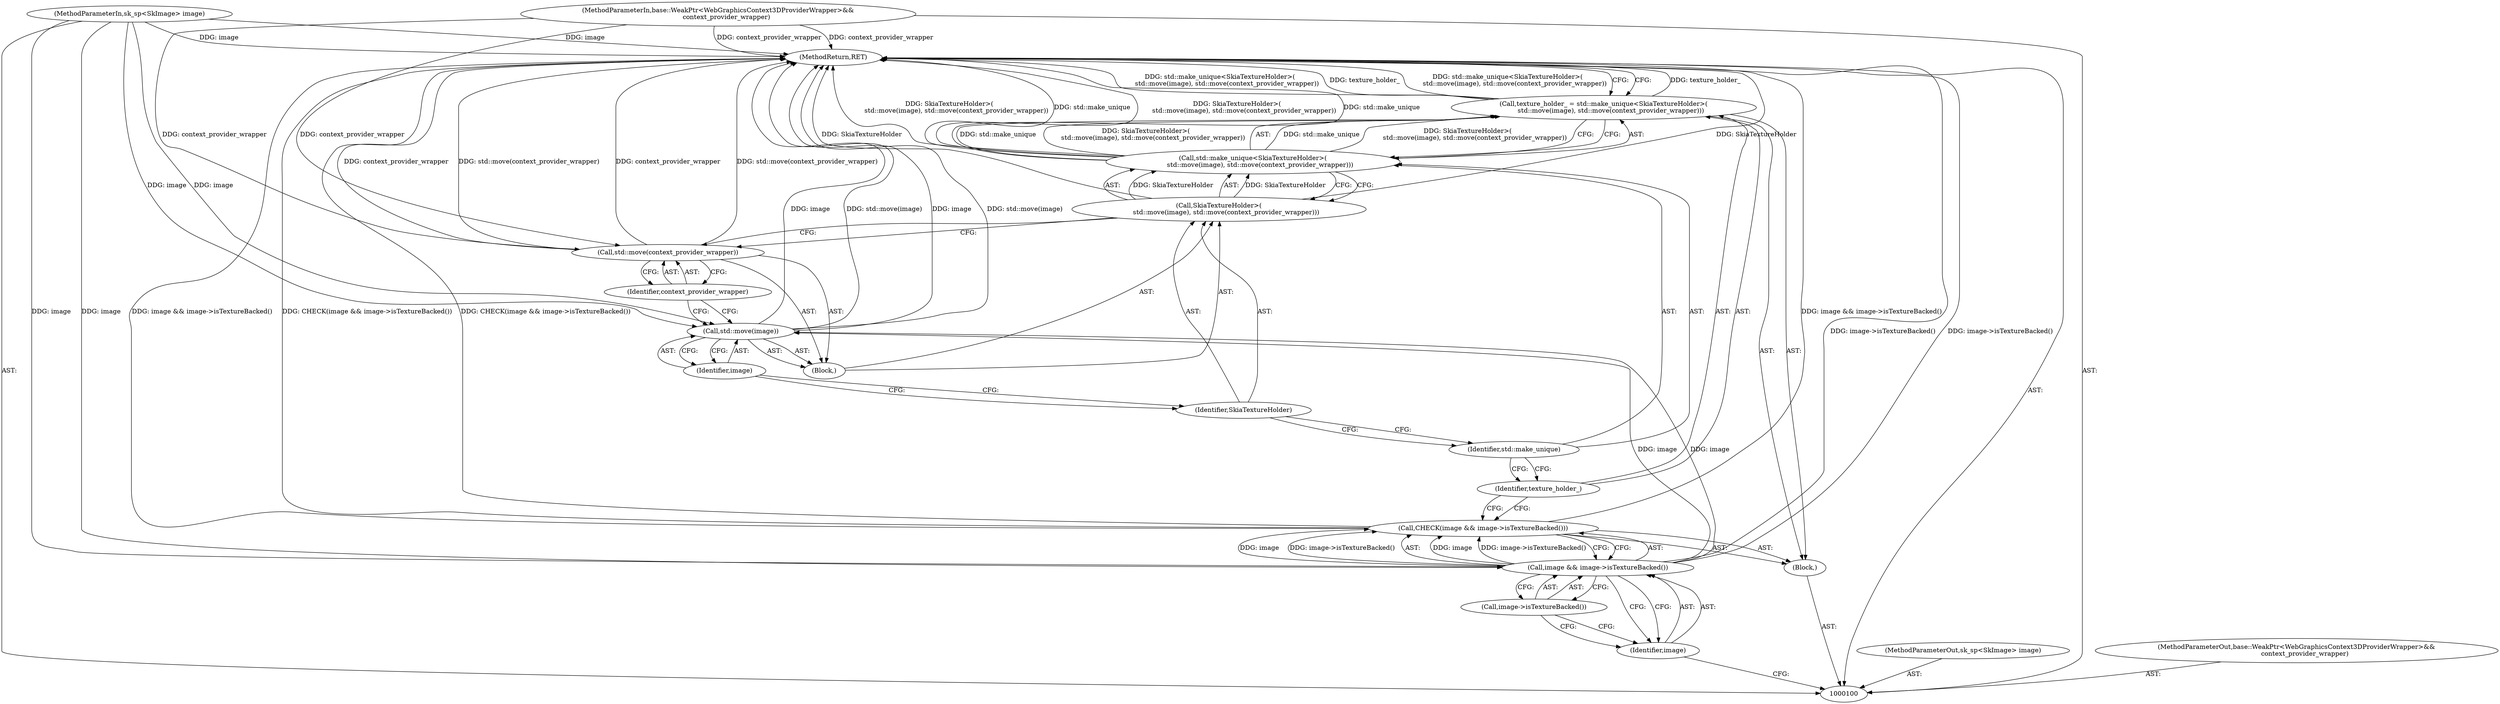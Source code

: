 digraph "0_Chrome_78d89fe556cb5dabbc47b4967cdf55e607e29580_0" {
"1000119" [label="(MethodReturn,RET)"];
"1000101" [label="(MethodParameterIn,sk_sp<SkImage> image)"];
"1000157" [label="(MethodParameterOut,sk_sp<SkImage> image)"];
"1000102" [label="(MethodParameterIn,base::WeakPtr<WebGraphicsContext3DProviderWrapper>&&\n        context_provider_wrapper)"];
"1000158" [label="(MethodParameterOut,base::WeakPtr<WebGraphicsContext3DProviderWrapper>&&\n        context_provider_wrapper)"];
"1000103" [label="(Block,)"];
"1000107" [label="(Call,image->isTextureBacked())"];
"1000104" [label="(Call,CHECK(image && image->isTextureBacked()))"];
"1000105" [label="(Call,image && image->isTextureBacked())"];
"1000106" [label="(Identifier,image)"];
"1000110" [label="(Call,std::make_unique<SkiaTextureHolder>(\n       std::move(image), std::move(context_provider_wrapper)))"];
"1000111" [label="(Identifier,std::make_unique)"];
"1000108" [label="(Call,texture_holder_ = std::make_unique<SkiaTextureHolder>(\n       std::move(image), std::move(context_provider_wrapper)))"];
"1000109" [label="(Identifier,texture_holder_)"];
"1000112" [label="(Call,SkiaTextureHolder>(\n       std::move(image), std::move(context_provider_wrapper)))"];
"1000113" [label="(Identifier,SkiaTextureHolder)"];
"1000116" [label="(Identifier,image)"];
"1000117" [label="(Call,std::move(context_provider_wrapper))"];
"1000118" [label="(Identifier,context_provider_wrapper)"];
"1000114" [label="(Block,)"];
"1000115" [label="(Call,std::move(image))"];
"1000119" -> "1000100"  [label="AST: "];
"1000119" -> "1000108"  [label="CFG: "];
"1000117" -> "1000119"  [label="DDG: std::move(context_provider_wrapper)"];
"1000117" -> "1000119"  [label="DDG: context_provider_wrapper"];
"1000105" -> "1000119"  [label="DDG: image->isTextureBacked()"];
"1000104" -> "1000119"  [label="DDG: CHECK(image && image->isTextureBacked())"];
"1000104" -> "1000119"  [label="DDG: image && image->isTextureBacked()"];
"1000115" -> "1000119"  [label="DDG: std::move(image)"];
"1000115" -> "1000119"  [label="DDG: image"];
"1000108" -> "1000119"  [label="DDG: texture_holder_"];
"1000108" -> "1000119"  [label="DDG: std::make_unique<SkiaTextureHolder>(\n       std::move(image), std::move(context_provider_wrapper))"];
"1000102" -> "1000119"  [label="DDG: context_provider_wrapper"];
"1000110" -> "1000119"  [label="DDG: SkiaTextureHolder>(\n       std::move(image), std::move(context_provider_wrapper))"];
"1000110" -> "1000119"  [label="DDG: std::make_unique"];
"1000112" -> "1000119"  [label="DDG: SkiaTextureHolder"];
"1000101" -> "1000119"  [label="DDG: image"];
"1000101" -> "1000100"  [label="AST: "];
"1000101" -> "1000119"  [label="DDG: image"];
"1000101" -> "1000105"  [label="DDG: image"];
"1000101" -> "1000115"  [label="DDG: image"];
"1000157" -> "1000100"  [label="AST: "];
"1000102" -> "1000100"  [label="AST: "];
"1000102" -> "1000119"  [label="DDG: context_provider_wrapper"];
"1000102" -> "1000117"  [label="DDG: context_provider_wrapper"];
"1000158" -> "1000100"  [label="AST: "];
"1000103" -> "1000100"  [label="AST: "];
"1000104" -> "1000103"  [label="AST: "];
"1000108" -> "1000103"  [label="AST: "];
"1000107" -> "1000105"  [label="AST: "];
"1000107" -> "1000106"  [label="CFG: "];
"1000105" -> "1000107"  [label="CFG: "];
"1000104" -> "1000103"  [label="AST: "];
"1000104" -> "1000105"  [label="CFG: "];
"1000105" -> "1000104"  [label="AST: "];
"1000109" -> "1000104"  [label="CFG: "];
"1000104" -> "1000119"  [label="DDG: CHECK(image && image->isTextureBacked())"];
"1000104" -> "1000119"  [label="DDG: image && image->isTextureBacked()"];
"1000105" -> "1000104"  [label="DDG: image"];
"1000105" -> "1000104"  [label="DDG: image->isTextureBacked()"];
"1000105" -> "1000104"  [label="AST: "];
"1000105" -> "1000106"  [label="CFG: "];
"1000105" -> "1000107"  [label="CFG: "];
"1000106" -> "1000105"  [label="AST: "];
"1000107" -> "1000105"  [label="AST: "];
"1000104" -> "1000105"  [label="CFG: "];
"1000105" -> "1000119"  [label="DDG: image->isTextureBacked()"];
"1000105" -> "1000104"  [label="DDG: image"];
"1000105" -> "1000104"  [label="DDG: image->isTextureBacked()"];
"1000101" -> "1000105"  [label="DDG: image"];
"1000105" -> "1000115"  [label="DDG: image"];
"1000106" -> "1000105"  [label="AST: "];
"1000106" -> "1000100"  [label="CFG: "];
"1000107" -> "1000106"  [label="CFG: "];
"1000105" -> "1000106"  [label="CFG: "];
"1000110" -> "1000108"  [label="AST: "];
"1000110" -> "1000112"  [label="CFG: "];
"1000111" -> "1000110"  [label="AST: "];
"1000112" -> "1000110"  [label="AST: "];
"1000108" -> "1000110"  [label="CFG: "];
"1000110" -> "1000119"  [label="DDG: SkiaTextureHolder>(\n       std::move(image), std::move(context_provider_wrapper))"];
"1000110" -> "1000119"  [label="DDG: std::make_unique"];
"1000110" -> "1000108"  [label="DDG: std::make_unique"];
"1000110" -> "1000108"  [label="DDG: SkiaTextureHolder>(\n       std::move(image), std::move(context_provider_wrapper))"];
"1000112" -> "1000110"  [label="DDG: SkiaTextureHolder"];
"1000111" -> "1000110"  [label="AST: "];
"1000111" -> "1000109"  [label="CFG: "];
"1000113" -> "1000111"  [label="CFG: "];
"1000108" -> "1000103"  [label="AST: "];
"1000108" -> "1000110"  [label="CFG: "];
"1000109" -> "1000108"  [label="AST: "];
"1000110" -> "1000108"  [label="AST: "];
"1000119" -> "1000108"  [label="CFG: "];
"1000108" -> "1000119"  [label="DDG: texture_holder_"];
"1000108" -> "1000119"  [label="DDG: std::make_unique<SkiaTextureHolder>(\n       std::move(image), std::move(context_provider_wrapper))"];
"1000110" -> "1000108"  [label="DDG: std::make_unique"];
"1000110" -> "1000108"  [label="DDG: SkiaTextureHolder>(\n       std::move(image), std::move(context_provider_wrapper))"];
"1000109" -> "1000108"  [label="AST: "];
"1000109" -> "1000104"  [label="CFG: "];
"1000111" -> "1000109"  [label="CFG: "];
"1000112" -> "1000110"  [label="AST: "];
"1000112" -> "1000117"  [label="CFG: "];
"1000113" -> "1000112"  [label="AST: "];
"1000114" -> "1000112"  [label="AST: "];
"1000110" -> "1000112"  [label="CFG: "];
"1000112" -> "1000119"  [label="DDG: SkiaTextureHolder"];
"1000112" -> "1000110"  [label="DDG: SkiaTextureHolder"];
"1000113" -> "1000112"  [label="AST: "];
"1000113" -> "1000111"  [label="CFG: "];
"1000116" -> "1000113"  [label="CFG: "];
"1000116" -> "1000115"  [label="AST: "];
"1000116" -> "1000113"  [label="CFG: "];
"1000115" -> "1000116"  [label="CFG: "];
"1000117" -> "1000114"  [label="AST: "];
"1000117" -> "1000118"  [label="CFG: "];
"1000118" -> "1000117"  [label="AST: "];
"1000112" -> "1000117"  [label="CFG: "];
"1000117" -> "1000119"  [label="DDG: std::move(context_provider_wrapper)"];
"1000117" -> "1000119"  [label="DDG: context_provider_wrapper"];
"1000102" -> "1000117"  [label="DDG: context_provider_wrapper"];
"1000118" -> "1000117"  [label="AST: "];
"1000118" -> "1000115"  [label="CFG: "];
"1000117" -> "1000118"  [label="CFG: "];
"1000114" -> "1000112"  [label="AST: "];
"1000115" -> "1000114"  [label="AST: "];
"1000117" -> "1000114"  [label="AST: "];
"1000115" -> "1000114"  [label="AST: "];
"1000115" -> "1000116"  [label="CFG: "];
"1000116" -> "1000115"  [label="AST: "];
"1000118" -> "1000115"  [label="CFG: "];
"1000115" -> "1000119"  [label="DDG: std::move(image)"];
"1000115" -> "1000119"  [label="DDG: image"];
"1000105" -> "1000115"  [label="DDG: image"];
"1000101" -> "1000115"  [label="DDG: image"];
}
